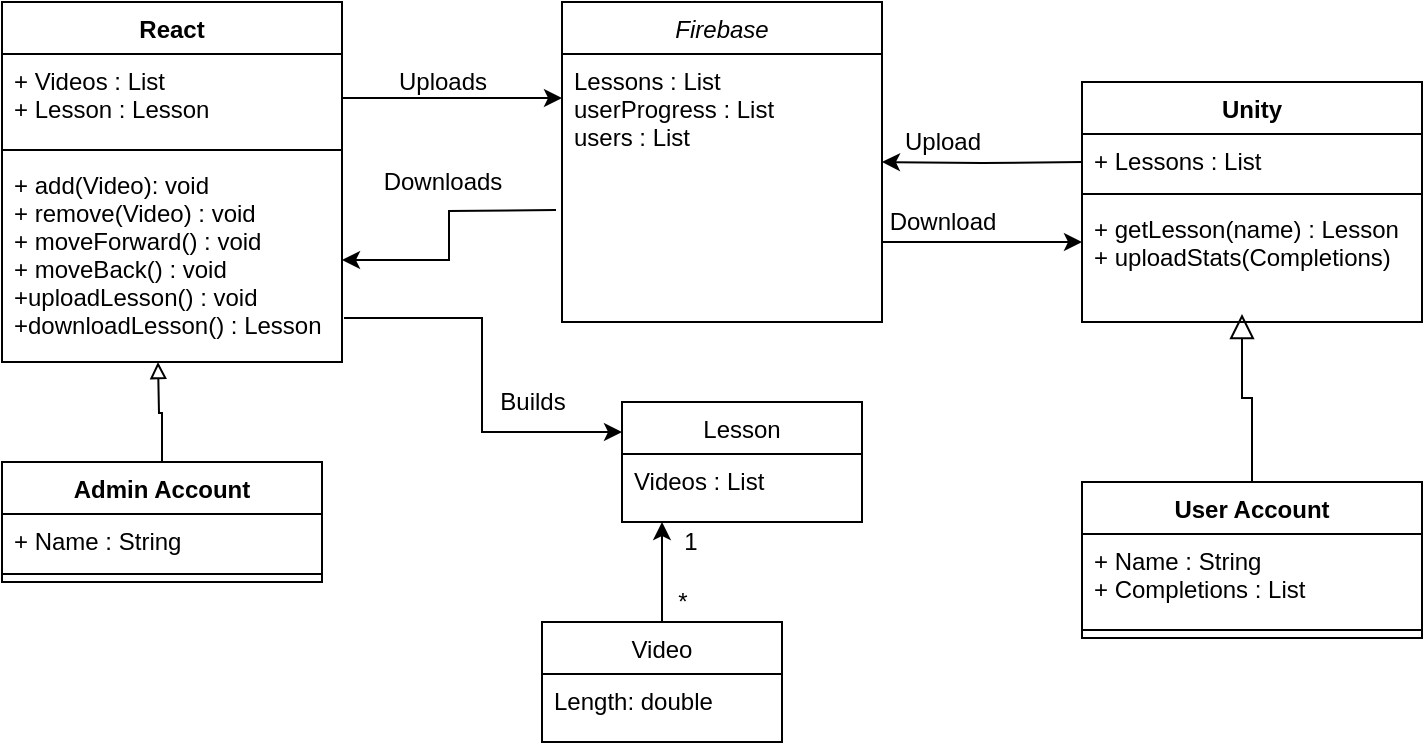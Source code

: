 <mxfile version="13.8.0" type="google"><diagram id="C5RBs43oDa-KdzZeNtuy" name="Page-1"><mxGraphModel dx="868" dy="450" grid="1" gridSize="10" guides="1" tooltips="1" connect="1" arrows="1" fold="1" page="1" pageScale="1" pageWidth="827" pageHeight="1169" math="0" shadow="0"><root><mxCell id="WIyWlLk6GJQsqaUBKTNV-0"/><mxCell id="WIyWlLk6GJQsqaUBKTNV-1" parent="WIyWlLk6GJQsqaUBKTNV-0"/><mxCell id="fwH_f89RiVPiSbATc5ac-4" style="edgeStyle=orthogonalEdgeStyle;rounded=0;orthogonalLoop=1;jettySize=auto;html=1;exitX=1;exitY=0.5;exitDx=0;exitDy=0;entryX=0;entryY=0.262;entryDx=0;entryDy=0;entryPerimeter=0;" parent="WIyWlLk6GJQsqaUBKTNV-1" source="IK4G8xQlKnMV8Nesbv2k-17" target="fwH_f89RiVPiSbATc5ac-1" edge="1"><mxGeometry relative="1" as="geometry"><mxPoint x="340" y="134.002" as="targetPoint"/><mxPoint x="240" y="160" as="sourcePoint"/></mxGeometry></mxCell><mxCell id="fwH_f89RiVPiSbATc5ac-5" style="edgeStyle=orthogonalEdgeStyle;rounded=0;orthogonalLoop=1;jettySize=auto;html=1;exitX=0;exitY=0.5;exitDx=0;exitDy=0;entryX=1;entryY=0.5;entryDx=0;entryDy=0;" parent="WIyWlLk6GJQsqaUBKTNV-1" target="fwH_f89RiVPiSbATc5ac-0" edge="1"><mxGeometry relative="1" as="geometry"><mxPoint x="500" y="134.002" as="targetPoint"/><mxPoint x="600" y="160" as="sourcePoint"/></mxGeometry></mxCell><mxCell id="fwH_f89RiVPiSbATc5ac-21" style="edgeStyle=orthogonalEdgeStyle;rounded=0;orthogonalLoop=1;jettySize=auto;html=1;entryX=1;entryY=0.5;entryDx=0;entryDy=0;" parent="WIyWlLk6GJQsqaUBKTNV-1" target="IK4G8xQlKnMV8Nesbv2k-19" edge="1"><mxGeometry relative="1" as="geometry"><mxPoint x="337" y="184" as="sourcePoint"/><mxPoint x="240" y="200" as="targetPoint"/></mxGeometry></mxCell><mxCell id="fwH_f89RiVPiSbATc5ac-22" style="edgeStyle=orthogonalEdgeStyle;rounded=0;orthogonalLoop=1;jettySize=auto;html=1;exitX=1;exitY=0.75;exitDx=0;exitDy=0;entryX=0;entryY=0.75;entryDx=0;entryDy=0;" parent="WIyWlLk6GJQsqaUBKTNV-1" source="fwH_f89RiVPiSbATc5ac-0" edge="1"><mxGeometry relative="1" as="geometry"><mxPoint x="600" y="200" as="targetPoint"/></mxGeometry></mxCell><mxCell id="fwH_f89RiVPiSbATc5ac-0" value="Firebase" style="swimlane;fontStyle=2;align=center;verticalAlign=top;childLayout=stackLayout;horizontal=1;startSize=26;horizontalStack=0;resizeParent=1;resizeLast=0;collapsible=1;marginBottom=0;rounded=0;shadow=0;strokeWidth=1;" parent="WIyWlLk6GJQsqaUBKTNV-1" vertex="1"><mxGeometry x="340" y="80" width="160" height="160" as="geometry"><mxRectangle x="230" y="140" width="160" height="26" as="alternateBounds"/></mxGeometry></mxCell><mxCell id="fwH_f89RiVPiSbATc5ac-1" value="Lessons : List&#10;userProgress : List&#10;users : List" style="text;align=left;verticalAlign=top;spacingLeft=4;spacingRight=4;overflow=hidden;rotatable=0;points=[[0,0.5],[1,0.5]];portConstraint=eastwest;" parent="fwH_f89RiVPiSbATc5ac-0" vertex="1"><mxGeometry y="26" width="160" height="84" as="geometry"/></mxCell><mxCell id="fwH_f89RiVPiSbATc5ac-6" value="" style="endArrow=block;endSize=10;endFill=0;shadow=0;strokeWidth=1;rounded=0;edgeStyle=elbowEdgeStyle;elbow=vertical;exitX=0.5;exitY=0;exitDx=0;exitDy=0;" parent="WIyWlLk6GJQsqaUBKTNV-1" source="IK4G8xQlKnMV8Nesbv2k-6" edge="1"><mxGeometry width="160" relative="1" as="geometry"><mxPoint x="680" y="340" as="sourcePoint"/><mxPoint x="680" y="236" as="targetPoint"/></mxGeometry></mxCell><mxCell id="iiE827Z0FegD5wmN4sy0-2" value="Lesson" style="swimlane;fontStyle=0;align=center;verticalAlign=top;childLayout=stackLayout;horizontal=1;startSize=26;horizontalStack=0;resizeParent=1;resizeLast=0;collapsible=1;marginBottom=0;rounded=0;shadow=0;strokeWidth=1;" parent="WIyWlLk6GJQsqaUBKTNV-1" vertex="1"><mxGeometry x="370" y="280" width="120" height="60" as="geometry"><mxRectangle x="130" y="380" width="160" height="26" as="alternateBounds"/></mxGeometry></mxCell><mxCell id="iiE827Z0FegD5wmN4sy0-3" value="Videos : List" style="text;align=left;verticalAlign=top;spacingLeft=4;spacingRight=4;overflow=hidden;rotatable=0;points=[[0,0.5],[1,0.5]];portConstraint=eastwest;" parent="iiE827Z0FegD5wmN4sy0-2" vertex="1"><mxGeometry y="26" width="120" height="26" as="geometry"/></mxCell><mxCell id="hfKqk4G0TYytorL-WaUZ-1" value="Uploads" style="text;html=1;align=center;verticalAlign=middle;resizable=0;points=[];autosize=1;" parent="WIyWlLk6GJQsqaUBKTNV-1" vertex="1"><mxGeometry x="250" y="110" width="60" height="20" as="geometry"/></mxCell><mxCell id="hfKqk4G0TYytorL-WaUZ-2" value="Downloads" style="text;html=1;align=center;verticalAlign=middle;resizable=0;points=[];autosize=1;" parent="WIyWlLk6GJQsqaUBKTNV-1" vertex="1"><mxGeometry x="245" y="160" width="70" height="20" as="geometry"/></mxCell><mxCell id="hfKqk4G0TYytorL-WaUZ-11" style="edgeStyle=orthogonalEdgeStyle;rounded=0;orthogonalLoop=1;jettySize=auto;html=1;exitX=0.5;exitY=0;exitDx=0;exitDy=0;" parent="WIyWlLk6GJQsqaUBKTNV-1" source="iiE827Z0FegD5wmN4sy0-0" edge="1"><mxGeometry relative="1" as="geometry"><mxPoint x="390" y="340" as="targetPoint"/></mxGeometry></mxCell><mxCell id="iiE827Z0FegD5wmN4sy0-0" value="Video" style="swimlane;fontStyle=0;align=center;verticalAlign=top;childLayout=stackLayout;horizontal=1;startSize=26;horizontalStack=0;resizeParent=1;resizeLast=0;collapsible=1;marginBottom=0;rounded=0;shadow=0;strokeWidth=1;" parent="WIyWlLk6GJQsqaUBKTNV-1" vertex="1"><mxGeometry x="330" y="390" width="120" height="60" as="geometry"><mxRectangle x="130" y="380" width="160" height="26" as="alternateBounds"/></mxGeometry></mxCell><mxCell id="iiE827Z0FegD5wmN4sy0-1" value="Length: double&#10;" style="text;align=left;verticalAlign=top;spacingLeft=4;spacingRight=4;overflow=hidden;rotatable=0;points=[[0,0.5],[1,0.5]];portConstraint=eastwest;" parent="iiE827Z0FegD5wmN4sy0-0" vertex="1"><mxGeometry y="26" width="120" height="26" as="geometry"/></mxCell><mxCell id="hfKqk4G0TYytorL-WaUZ-12" value="*" style="text;html=1;align=center;verticalAlign=middle;resizable=0;points=[];autosize=1;" parent="WIyWlLk6GJQsqaUBKTNV-1" vertex="1"><mxGeometry x="390" y="370" width="20" height="20" as="geometry"/></mxCell><mxCell id="hfKqk4G0TYytorL-WaUZ-13" value="1" style="text;html=1;align=center;verticalAlign=middle;resizable=0;points=[];autosize=1;" parent="WIyWlLk6GJQsqaUBKTNV-1" vertex="1"><mxGeometry x="394" y="340" width="20" height="20" as="geometry"/></mxCell><mxCell id="hfKqk4G0TYytorL-WaUZ-15" value="Builds" style="text;html=1;align=center;verticalAlign=middle;resizable=0;points=[];autosize=1;" parent="WIyWlLk6GJQsqaUBKTNV-1" vertex="1"><mxGeometry x="300" y="270" width="50" height="20" as="geometry"/></mxCell><mxCell id="hfKqk4G0TYytorL-WaUZ-18" value="Upload" style="text;html=1;align=center;verticalAlign=middle;resizable=0;points=[];autosize=1;" parent="WIyWlLk6GJQsqaUBKTNV-1" vertex="1"><mxGeometry x="505" y="140" width="50" height="20" as="geometry"/></mxCell><mxCell id="hfKqk4G0TYytorL-WaUZ-26" value="Download" style="text;html=1;align=center;verticalAlign=middle;resizable=0;points=[];autosize=1;" parent="WIyWlLk6GJQsqaUBKTNV-1" vertex="1"><mxGeometry x="495" y="180" width="70" height="20" as="geometry"/></mxCell><mxCell id="IK4G8xQlKnMV8Nesbv2k-16" value="React" style="swimlane;fontStyle=1;align=center;verticalAlign=top;childLayout=stackLayout;horizontal=1;startSize=26;horizontalStack=0;resizeParent=1;resizeParentMax=0;resizeLast=0;collapsible=1;marginBottom=0;" vertex="1" parent="WIyWlLk6GJQsqaUBKTNV-1"><mxGeometry x="60" y="80" width="170" height="180" as="geometry"/></mxCell><mxCell id="IK4G8xQlKnMV8Nesbv2k-17" value="+ Videos : List&#10;+ Lesson : Lesson" style="text;strokeColor=none;fillColor=none;align=left;verticalAlign=top;spacingLeft=4;spacingRight=4;overflow=hidden;rotatable=0;points=[[0,0.5],[1,0.5]];portConstraint=eastwest;" vertex="1" parent="IK4G8xQlKnMV8Nesbv2k-16"><mxGeometry y="26" width="170" height="44" as="geometry"/></mxCell><mxCell id="IK4G8xQlKnMV8Nesbv2k-18" value="" style="line;strokeWidth=1;fillColor=none;align=left;verticalAlign=middle;spacingTop=-1;spacingLeft=3;spacingRight=3;rotatable=0;labelPosition=right;points=[];portConstraint=eastwest;" vertex="1" parent="IK4G8xQlKnMV8Nesbv2k-16"><mxGeometry y="70" width="170" height="8" as="geometry"/></mxCell><mxCell id="IK4G8xQlKnMV8Nesbv2k-19" value="+ add(Video): void&#10;+ remove(Video) : void&#10;+ moveForward() : void&#10;+ moveBack() : void&#10;+uploadLesson() : void&#10;+downloadLesson() : Lesson" style="text;strokeColor=none;fillColor=none;align=left;verticalAlign=top;spacingLeft=4;spacingRight=4;overflow=hidden;rotatable=0;points=[[0,0.5],[1,0.5]];portConstraint=eastwest;" vertex="1" parent="IK4G8xQlKnMV8Nesbv2k-16"><mxGeometry y="78" width="170" height="102" as="geometry"/></mxCell><mxCell id="IK4G8xQlKnMV8Nesbv2k-6" value="User Account" style="swimlane;fontStyle=1;align=center;verticalAlign=top;childLayout=stackLayout;horizontal=1;startSize=26;horizontalStack=0;resizeParent=1;resizeParentMax=0;resizeLast=0;collapsible=1;marginBottom=0;" vertex="1" parent="WIyWlLk6GJQsqaUBKTNV-1"><mxGeometry x="600" y="320" width="170" height="78" as="geometry"/></mxCell><mxCell id="IK4G8xQlKnMV8Nesbv2k-7" value="+ Name : String&#10;+ Completions : List" style="text;strokeColor=none;fillColor=none;align=left;verticalAlign=top;spacingLeft=4;spacingRight=4;overflow=hidden;rotatable=0;points=[[0,0.5],[1,0.5]];portConstraint=eastwest;" vertex="1" parent="IK4G8xQlKnMV8Nesbv2k-6"><mxGeometry y="26" width="170" height="44" as="geometry"/></mxCell><mxCell id="IK4G8xQlKnMV8Nesbv2k-8" value="" style="line;strokeWidth=1;fillColor=none;align=left;verticalAlign=middle;spacingTop=-1;spacingLeft=3;spacingRight=3;rotatable=0;labelPosition=right;points=[];portConstraint=eastwest;" vertex="1" parent="IK4G8xQlKnMV8Nesbv2k-6"><mxGeometry y="70" width="170" height="8" as="geometry"/></mxCell><mxCell id="IK4G8xQlKnMV8Nesbv2k-12" value="Unity" style="swimlane;fontStyle=1;align=center;verticalAlign=top;childLayout=stackLayout;horizontal=1;startSize=26;horizontalStack=0;resizeParent=1;resizeParentMax=0;resizeLast=0;collapsible=1;marginBottom=0;" vertex="1" parent="WIyWlLk6GJQsqaUBKTNV-1"><mxGeometry x="600" y="120" width="170" height="120" as="geometry"/></mxCell><mxCell id="IK4G8xQlKnMV8Nesbv2k-13" value="+ Lessons : List" style="text;strokeColor=none;fillColor=none;align=left;verticalAlign=top;spacingLeft=4;spacingRight=4;overflow=hidden;rotatable=0;points=[[0,0.5],[1,0.5]];portConstraint=eastwest;" vertex="1" parent="IK4G8xQlKnMV8Nesbv2k-12"><mxGeometry y="26" width="170" height="26" as="geometry"/></mxCell><mxCell id="IK4G8xQlKnMV8Nesbv2k-14" value="" style="line;strokeWidth=1;fillColor=none;align=left;verticalAlign=middle;spacingTop=-1;spacingLeft=3;spacingRight=3;rotatable=0;labelPosition=right;points=[];portConstraint=eastwest;" vertex="1" parent="IK4G8xQlKnMV8Nesbv2k-12"><mxGeometry y="52" width="170" height="8" as="geometry"/></mxCell><mxCell id="IK4G8xQlKnMV8Nesbv2k-15" value="+ getLesson(name) : Lesson&#10;+ uploadStats(Completions)" style="text;strokeColor=none;fillColor=none;align=left;verticalAlign=top;spacingLeft=4;spacingRight=4;overflow=hidden;rotatable=0;points=[[0,0.5],[1,0.5]];portConstraint=eastwest;" vertex="1" parent="IK4G8xQlKnMV8Nesbv2k-12"><mxGeometry y="60" width="170" height="60" as="geometry"/></mxCell><mxCell id="IK4G8xQlKnMV8Nesbv2k-20" style="edgeStyle=orthogonalEdgeStyle;rounded=0;orthogonalLoop=1;jettySize=auto;html=1;exitX=0.5;exitY=0;exitDx=0;exitDy=0;endArrow=block;endFill=0;" edge="1" parent="WIyWlLk6GJQsqaUBKTNV-1" source="IK4G8xQlKnMV8Nesbv2k-1"><mxGeometry relative="1" as="geometry"><mxPoint x="138" y="260" as="targetPoint"/></mxGeometry></mxCell><mxCell id="IK4G8xQlKnMV8Nesbv2k-1" value="Admin Account" style="swimlane;fontStyle=1;align=center;verticalAlign=top;childLayout=stackLayout;horizontal=1;startSize=26;horizontalStack=0;resizeParent=1;resizeParentMax=0;resizeLast=0;collapsible=1;marginBottom=0;" vertex="1" parent="WIyWlLk6GJQsqaUBKTNV-1"><mxGeometry x="60" y="310" width="160" height="60" as="geometry"/></mxCell><mxCell id="IK4G8xQlKnMV8Nesbv2k-2" value="+ Name : String" style="text;strokeColor=none;fillColor=none;align=left;verticalAlign=top;spacingLeft=4;spacingRight=4;overflow=hidden;rotatable=0;points=[[0,0.5],[1,0.5]];portConstraint=eastwest;" vertex="1" parent="IK4G8xQlKnMV8Nesbv2k-1"><mxGeometry y="26" width="160" height="26" as="geometry"/></mxCell><mxCell id="IK4G8xQlKnMV8Nesbv2k-3" value="" style="line;strokeWidth=1;fillColor=none;align=left;verticalAlign=middle;spacingTop=-1;spacingLeft=3;spacingRight=3;rotatable=0;labelPosition=right;points=[];portConstraint=eastwest;" vertex="1" parent="IK4G8xQlKnMV8Nesbv2k-1"><mxGeometry y="52" width="160" height="8" as="geometry"/></mxCell><mxCell id="IK4G8xQlKnMV8Nesbv2k-21" style="edgeStyle=orthogonalEdgeStyle;rounded=0;orthogonalLoop=1;jettySize=auto;html=1;entryX=0;entryY=0.25;entryDx=0;entryDy=0;exitX=1.006;exitY=0.784;exitDx=0;exitDy=0;exitPerimeter=0;" edge="1" parent="WIyWlLk6GJQsqaUBKTNV-1" source="IK4G8xQlKnMV8Nesbv2k-19" target="iiE827Z0FegD5wmN4sy0-2"><mxGeometry relative="1" as="geometry"><mxPoint x="367" y="275" as="sourcePoint"/><mxPoint x="260" y="300" as="targetPoint"/></mxGeometry></mxCell></root></mxGraphModel></diagram></mxfile>